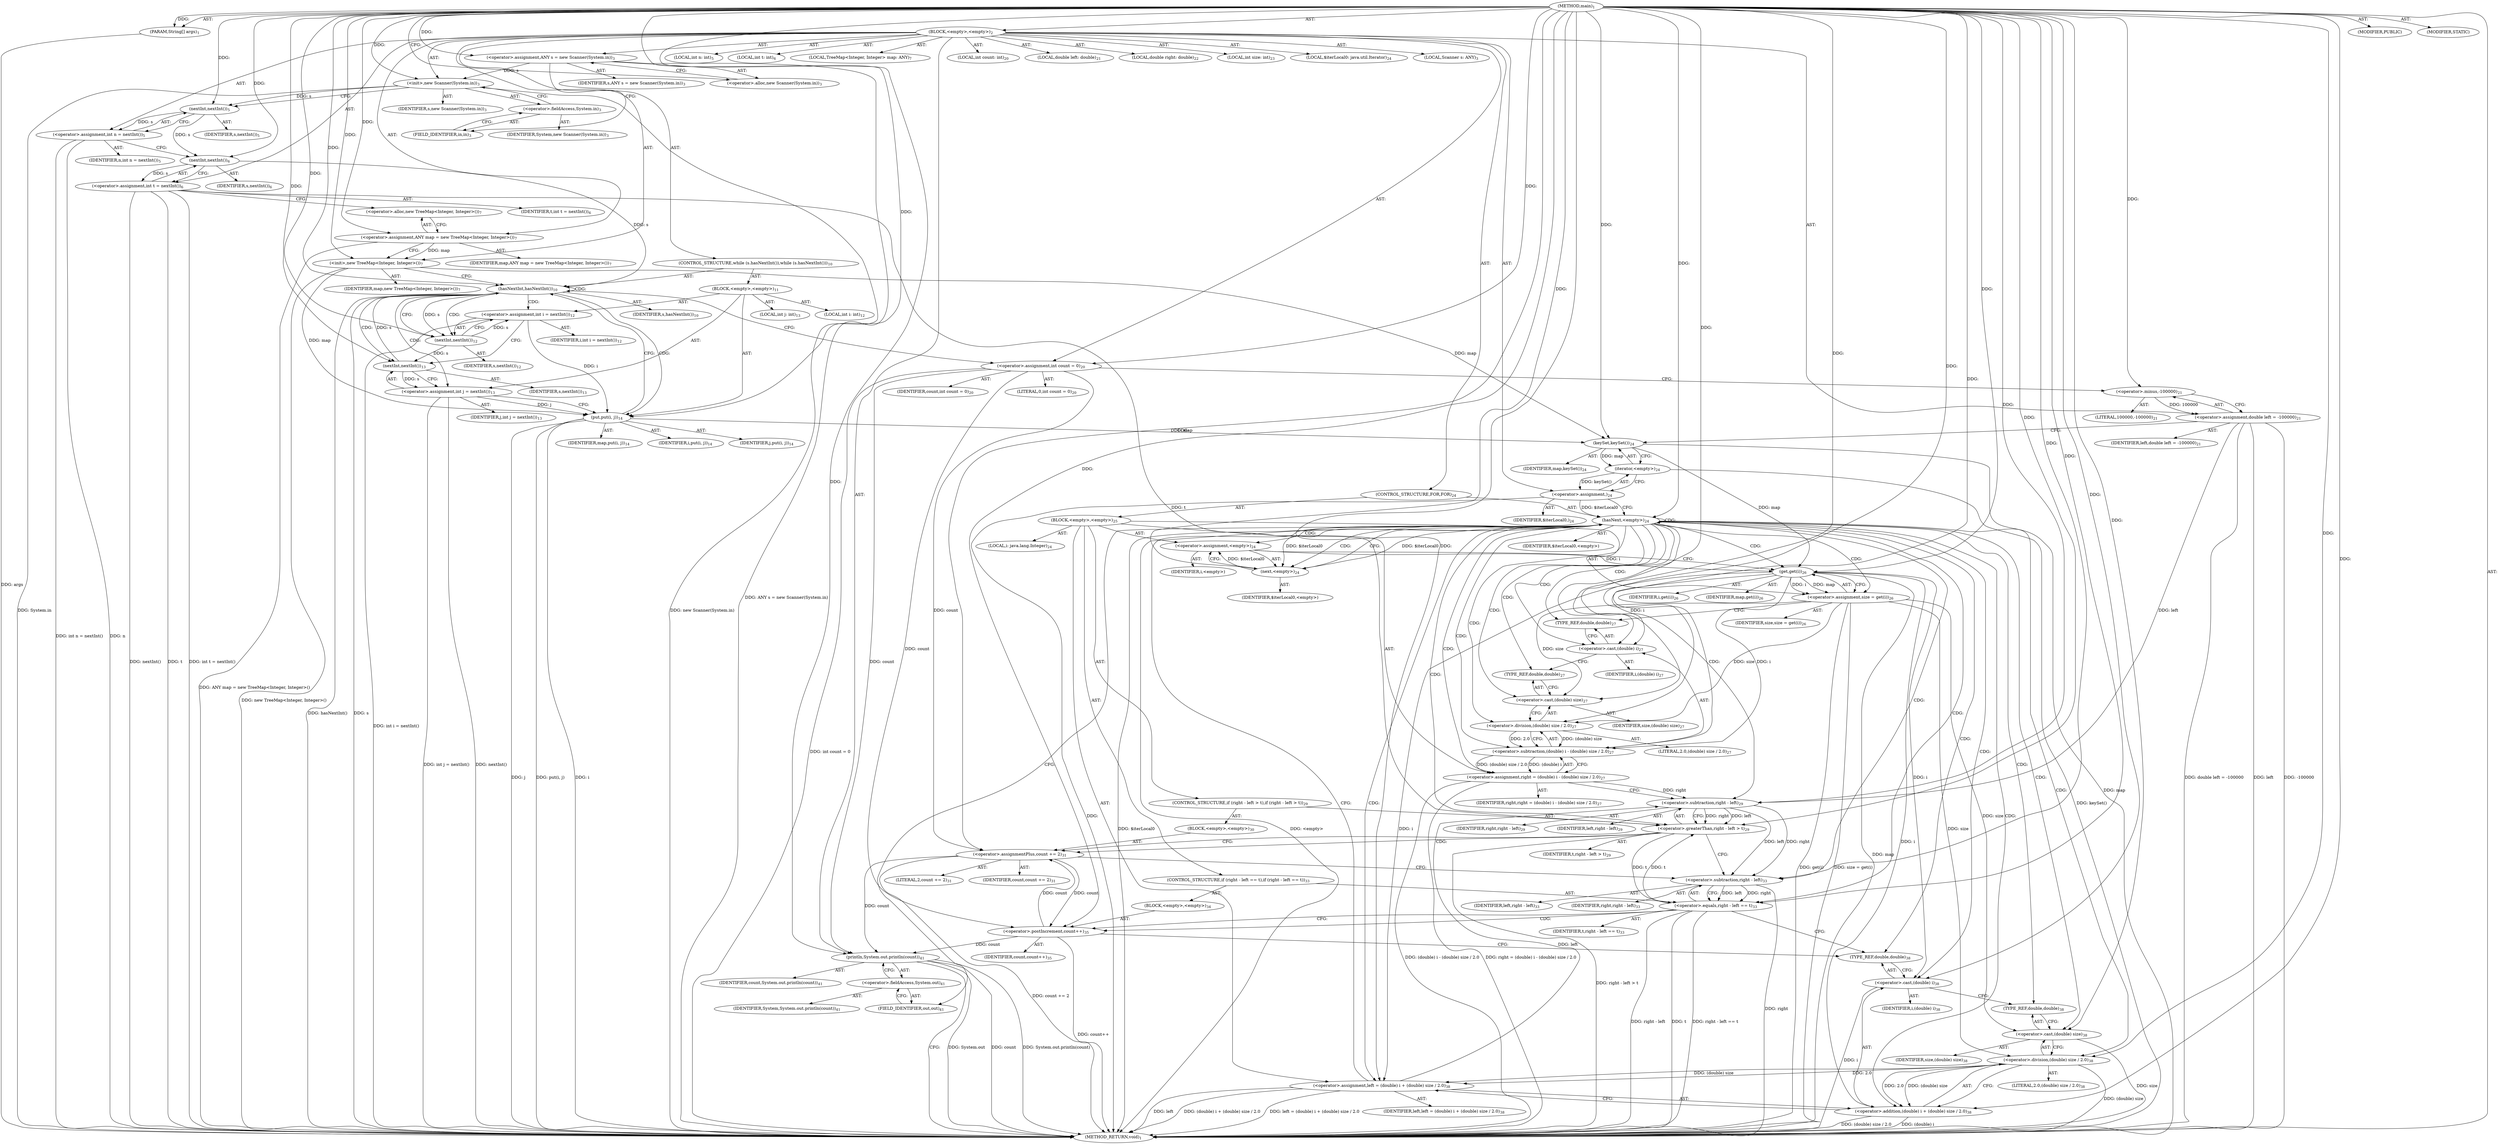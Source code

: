 digraph "main" {  
"21" [label = <(METHOD,main)<SUB>1</SUB>> ]
"22" [label = <(PARAM,String[] args)<SUB>1</SUB>> ]
"23" [label = <(BLOCK,&lt;empty&gt;,&lt;empty&gt;)<SUB>2</SUB>> ]
"4" [label = <(LOCAL,Scanner s: ANY)<SUB>3</SUB>> ]
"24" [label = <(&lt;operator&gt;.assignment,ANY s = new Scanner(System.in))<SUB>3</SUB>> ]
"25" [label = <(IDENTIFIER,s,ANY s = new Scanner(System.in))<SUB>3</SUB>> ]
"26" [label = <(&lt;operator&gt;.alloc,new Scanner(System.in))<SUB>3</SUB>> ]
"27" [label = <(&lt;init&gt;,new Scanner(System.in))<SUB>3</SUB>> ]
"3" [label = <(IDENTIFIER,s,new Scanner(System.in))<SUB>3</SUB>> ]
"28" [label = <(&lt;operator&gt;.fieldAccess,System.in)<SUB>3</SUB>> ]
"29" [label = <(IDENTIFIER,System,new Scanner(System.in))<SUB>3</SUB>> ]
"30" [label = <(FIELD_IDENTIFIER,in,in)<SUB>3</SUB>> ]
"31" [label = <(LOCAL,int n: int)<SUB>5</SUB>> ]
"32" [label = <(&lt;operator&gt;.assignment,int n = nextInt())<SUB>5</SUB>> ]
"33" [label = <(IDENTIFIER,n,int n = nextInt())<SUB>5</SUB>> ]
"34" [label = <(nextInt,nextInt())<SUB>5</SUB>> ]
"35" [label = <(IDENTIFIER,s,nextInt())<SUB>5</SUB>> ]
"36" [label = <(LOCAL,int t: int)<SUB>6</SUB>> ]
"37" [label = <(&lt;operator&gt;.assignment,int t = nextInt())<SUB>6</SUB>> ]
"38" [label = <(IDENTIFIER,t,int t = nextInt())<SUB>6</SUB>> ]
"39" [label = <(nextInt,nextInt())<SUB>6</SUB>> ]
"40" [label = <(IDENTIFIER,s,nextInt())<SUB>6</SUB>> ]
"6" [label = <(LOCAL,TreeMap&lt;Integer, Integer&gt; map: ANY)<SUB>7</SUB>> ]
"41" [label = <(&lt;operator&gt;.assignment,ANY map = new TreeMap&lt;Integer, Integer&gt;())<SUB>7</SUB>> ]
"42" [label = <(IDENTIFIER,map,ANY map = new TreeMap&lt;Integer, Integer&gt;())<SUB>7</SUB>> ]
"43" [label = <(&lt;operator&gt;.alloc,new TreeMap&lt;Integer, Integer&gt;())<SUB>7</SUB>> ]
"44" [label = <(&lt;init&gt;,new TreeMap&lt;Integer, Integer&gt;())<SUB>7</SUB>> ]
"5" [label = <(IDENTIFIER,map,new TreeMap&lt;Integer, Integer&gt;())<SUB>7</SUB>> ]
"45" [label = <(CONTROL_STRUCTURE,while (s.hasNextInt()),while (s.hasNextInt()))<SUB>10</SUB>> ]
"46" [label = <(hasNextInt,hasNextInt())<SUB>10</SUB>> ]
"47" [label = <(IDENTIFIER,s,hasNextInt())<SUB>10</SUB>> ]
"48" [label = <(BLOCK,&lt;empty&gt;,&lt;empty&gt;)<SUB>11</SUB>> ]
"49" [label = <(LOCAL,int i: int)<SUB>12</SUB>> ]
"50" [label = <(&lt;operator&gt;.assignment,int i = nextInt())<SUB>12</SUB>> ]
"51" [label = <(IDENTIFIER,i,int i = nextInt())<SUB>12</SUB>> ]
"52" [label = <(nextInt,nextInt())<SUB>12</SUB>> ]
"53" [label = <(IDENTIFIER,s,nextInt())<SUB>12</SUB>> ]
"54" [label = <(LOCAL,int j: int)<SUB>13</SUB>> ]
"55" [label = <(&lt;operator&gt;.assignment,int j = nextInt())<SUB>13</SUB>> ]
"56" [label = <(IDENTIFIER,j,int j = nextInt())<SUB>13</SUB>> ]
"57" [label = <(nextInt,nextInt())<SUB>13</SUB>> ]
"58" [label = <(IDENTIFIER,s,nextInt())<SUB>13</SUB>> ]
"59" [label = <(put,put(i, j))<SUB>14</SUB>> ]
"60" [label = <(IDENTIFIER,map,put(i, j))<SUB>14</SUB>> ]
"61" [label = <(IDENTIFIER,i,put(i, j))<SUB>14</SUB>> ]
"62" [label = <(IDENTIFIER,j,put(i, j))<SUB>14</SUB>> ]
"63" [label = <(LOCAL,int count: int)<SUB>20</SUB>> ]
"64" [label = <(&lt;operator&gt;.assignment,int count = 0)<SUB>20</SUB>> ]
"65" [label = <(IDENTIFIER,count,int count = 0)<SUB>20</SUB>> ]
"66" [label = <(LITERAL,0,int count = 0)<SUB>20</SUB>> ]
"67" [label = <(LOCAL,double left: double)<SUB>21</SUB>> ]
"68" [label = <(&lt;operator&gt;.assignment,double left = -100000)<SUB>21</SUB>> ]
"69" [label = <(IDENTIFIER,left,double left = -100000)<SUB>21</SUB>> ]
"70" [label = <(&lt;operator&gt;.minus,-100000)<SUB>21</SUB>> ]
"71" [label = <(LITERAL,100000,-100000)<SUB>21</SUB>> ]
"72" [label = <(LOCAL,double right: double)<SUB>22</SUB>> ]
"73" [label = <(LOCAL,int size: int)<SUB>23</SUB>> ]
"74" [label = <(LOCAL,$iterLocal0: java.util.Iterator)<SUB>24</SUB>> ]
"75" [label = <(&lt;operator&gt;.assignment,)<SUB>24</SUB>> ]
"76" [label = <(IDENTIFIER,$iterLocal0,)<SUB>24</SUB>> ]
"77" [label = <(iterator,&lt;empty&gt;)<SUB>24</SUB>> ]
"78" [label = <(keySet,keySet())<SUB>24</SUB>> ]
"79" [label = <(IDENTIFIER,map,keySet())<SUB>24</SUB>> ]
"80" [label = <(CONTROL_STRUCTURE,FOR,FOR)<SUB>24</SUB>> ]
"81" [label = <(hasNext,&lt;empty&gt;)<SUB>24</SUB>> ]
"82" [label = <(IDENTIFIER,$iterLocal0,&lt;empty&gt;)> ]
"83" [label = <(BLOCK,&lt;empty&gt;,&lt;empty&gt;)<SUB>25</SUB>> ]
"84" [label = <(LOCAL,i: java.lang.Integer)<SUB>24</SUB>> ]
"85" [label = <(&lt;operator&gt;.assignment,&lt;empty&gt;)<SUB>24</SUB>> ]
"86" [label = <(IDENTIFIER,i,&lt;empty&gt;)> ]
"87" [label = <(next,&lt;empty&gt;)<SUB>24</SUB>> ]
"88" [label = <(IDENTIFIER,$iterLocal0,&lt;empty&gt;)> ]
"89" [label = <(&lt;operator&gt;.assignment,size = get(i))<SUB>26</SUB>> ]
"90" [label = <(IDENTIFIER,size,size = get(i))<SUB>26</SUB>> ]
"91" [label = <(get,get(i))<SUB>26</SUB>> ]
"92" [label = <(IDENTIFIER,map,get(i))<SUB>26</SUB>> ]
"93" [label = <(IDENTIFIER,i,get(i))<SUB>26</SUB>> ]
"94" [label = <(&lt;operator&gt;.assignment,right = (double) i - (double) size / 2.0)<SUB>27</SUB>> ]
"95" [label = <(IDENTIFIER,right,right = (double) i - (double) size / 2.0)<SUB>27</SUB>> ]
"96" [label = <(&lt;operator&gt;.subtraction,(double) i - (double) size / 2.0)<SUB>27</SUB>> ]
"97" [label = <(&lt;operator&gt;.cast,(double) i)<SUB>27</SUB>> ]
"98" [label = <(TYPE_REF,double,double)<SUB>27</SUB>> ]
"99" [label = <(IDENTIFIER,i,(double) i)<SUB>27</SUB>> ]
"100" [label = <(&lt;operator&gt;.division,(double) size / 2.0)<SUB>27</SUB>> ]
"101" [label = <(&lt;operator&gt;.cast,(double) size)<SUB>27</SUB>> ]
"102" [label = <(TYPE_REF,double,double)<SUB>27</SUB>> ]
"103" [label = <(IDENTIFIER,size,(double) size)<SUB>27</SUB>> ]
"104" [label = <(LITERAL,2.0,(double) size / 2.0)<SUB>27</SUB>> ]
"105" [label = <(CONTROL_STRUCTURE,if (right - left &gt; t),if (right - left &gt; t))<SUB>29</SUB>> ]
"106" [label = <(&lt;operator&gt;.greaterThan,right - left &gt; t)<SUB>29</SUB>> ]
"107" [label = <(&lt;operator&gt;.subtraction,right - left)<SUB>29</SUB>> ]
"108" [label = <(IDENTIFIER,right,right - left)<SUB>29</SUB>> ]
"109" [label = <(IDENTIFIER,left,right - left)<SUB>29</SUB>> ]
"110" [label = <(IDENTIFIER,t,right - left &gt; t)<SUB>29</SUB>> ]
"111" [label = <(BLOCK,&lt;empty&gt;,&lt;empty&gt;)<SUB>30</SUB>> ]
"112" [label = <(&lt;operator&gt;.assignmentPlus,count += 2)<SUB>31</SUB>> ]
"113" [label = <(IDENTIFIER,count,count += 2)<SUB>31</SUB>> ]
"114" [label = <(LITERAL,2,count += 2)<SUB>31</SUB>> ]
"115" [label = <(CONTROL_STRUCTURE,if (right - left == t),if (right - left == t))<SUB>33</SUB>> ]
"116" [label = <(&lt;operator&gt;.equals,right - left == t)<SUB>33</SUB>> ]
"117" [label = <(&lt;operator&gt;.subtraction,right - left)<SUB>33</SUB>> ]
"118" [label = <(IDENTIFIER,right,right - left)<SUB>33</SUB>> ]
"119" [label = <(IDENTIFIER,left,right - left)<SUB>33</SUB>> ]
"120" [label = <(IDENTIFIER,t,right - left == t)<SUB>33</SUB>> ]
"121" [label = <(BLOCK,&lt;empty&gt;,&lt;empty&gt;)<SUB>34</SUB>> ]
"122" [label = <(&lt;operator&gt;.postIncrement,count++)<SUB>35</SUB>> ]
"123" [label = <(IDENTIFIER,count,count++)<SUB>35</SUB>> ]
"124" [label = <(&lt;operator&gt;.assignment,left = (double) i + (double) size / 2.0)<SUB>38</SUB>> ]
"125" [label = <(IDENTIFIER,left,left = (double) i + (double) size / 2.0)<SUB>38</SUB>> ]
"126" [label = <(&lt;operator&gt;.addition,(double) i + (double) size / 2.0)<SUB>38</SUB>> ]
"127" [label = <(&lt;operator&gt;.cast,(double) i)<SUB>38</SUB>> ]
"128" [label = <(TYPE_REF,double,double)<SUB>38</SUB>> ]
"129" [label = <(IDENTIFIER,i,(double) i)<SUB>38</SUB>> ]
"130" [label = <(&lt;operator&gt;.division,(double) size / 2.0)<SUB>38</SUB>> ]
"131" [label = <(&lt;operator&gt;.cast,(double) size)<SUB>38</SUB>> ]
"132" [label = <(TYPE_REF,double,double)<SUB>38</SUB>> ]
"133" [label = <(IDENTIFIER,size,(double) size)<SUB>38</SUB>> ]
"134" [label = <(LITERAL,2.0,(double) size / 2.0)<SUB>38</SUB>> ]
"135" [label = <(println,System.out.println(count))<SUB>41</SUB>> ]
"136" [label = <(&lt;operator&gt;.fieldAccess,System.out)<SUB>41</SUB>> ]
"137" [label = <(IDENTIFIER,System,System.out.println(count))<SUB>41</SUB>> ]
"138" [label = <(FIELD_IDENTIFIER,out,out)<SUB>41</SUB>> ]
"139" [label = <(IDENTIFIER,count,System.out.println(count))<SUB>41</SUB>> ]
"140" [label = <(MODIFIER,PUBLIC)> ]
"141" [label = <(MODIFIER,STATIC)> ]
"142" [label = <(METHOD_RETURN,void)<SUB>1</SUB>> ]
  "21" -> "22"  [ label = "AST: "] 
  "21" -> "23"  [ label = "AST: "] 
  "21" -> "140"  [ label = "AST: "] 
  "21" -> "141"  [ label = "AST: "] 
  "21" -> "142"  [ label = "AST: "] 
  "23" -> "4"  [ label = "AST: "] 
  "23" -> "24"  [ label = "AST: "] 
  "23" -> "27"  [ label = "AST: "] 
  "23" -> "31"  [ label = "AST: "] 
  "23" -> "32"  [ label = "AST: "] 
  "23" -> "36"  [ label = "AST: "] 
  "23" -> "37"  [ label = "AST: "] 
  "23" -> "6"  [ label = "AST: "] 
  "23" -> "41"  [ label = "AST: "] 
  "23" -> "44"  [ label = "AST: "] 
  "23" -> "45"  [ label = "AST: "] 
  "23" -> "63"  [ label = "AST: "] 
  "23" -> "64"  [ label = "AST: "] 
  "23" -> "67"  [ label = "AST: "] 
  "23" -> "68"  [ label = "AST: "] 
  "23" -> "72"  [ label = "AST: "] 
  "23" -> "73"  [ label = "AST: "] 
  "23" -> "74"  [ label = "AST: "] 
  "23" -> "75"  [ label = "AST: "] 
  "23" -> "80"  [ label = "AST: "] 
  "23" -> "135"  [ label = "AST: "] 
  "24" -> "25"  [ label = "AST: "] 
  "24" -> "26"  [ label = "AST: "] 
  "27" -> "3"  [ label = "AST: "] 
  "27" -> "28"  [ label = "AST: "] 
  "28" -> "29"  [ label = "AST: "] 
  "28" -> "30"  [ label = "AST: "] 
  "32" -> "33"  [ label = "AST: "] 
  "32" -> "34"  [ label = "AST: "] 
  "34" -> "35"  [ label = "AST: "] 
  "37" -> "38"  [ label = "AST: "] 
  "37" -> "39"  [ label = "AST: "] 
  "39" -> "40"  [ label = "AST: "] 
  "41" -> "42"  [ label = "AST: "] 
  "41" -> "43"  [ label = "AST: "] 
  "44" -> "5"  [ label = "AST: "] 
  "45" -> "46"  [ label = "AST: "] 
  "45" -> "48"  [ label = "AST: "] 
  "46" -> "47"  [ label = "AST: "] 
  "48" -> "49"  [ label = "AST: "] 
  "48" -> "50"  [ label = "AST: "] 
  "48" -> "54"  [ label = "AST: "] 
  "48" -> "55"  [ label = "AST: "] 
  "48" -> "59"  [ label = "AST: "] 
  "50" -> "51"  [ label = "AST: "] 
  "50" -> "52"  [ label = "AST: "] 
  "52" -> "53"  [ label = "AST: "] 
  "55" -> "56"  [ label = "AST: "] 
  "55" -> "57"  [ label = "AST: "] 
  "57" -> "58"  [ label = "AST: "] 
  "59" -> "60"  [ label = "AST: "] 
  "59" -> "61"  [ label = "AST: "] 
  "59" -> "62"  [ label = "AST: "] 
  "64" -> "65"  [ label = "AST: "] 
  "64" -> "66"  [ label = "AST: "] 
  "68" -> "69"  [ label = "AST: "] 
  "68" -> "70"  [ label = "AST: "] 
  "70" -> "71"  [ label = "AST: "] 
  "75" -> "76"  [ label = "AST: "] 
  "75" -> "77"  [ label = "AST: "] 
  "77" -> "78"  [ label = "AST: "] 
  "78" -> "79"  [ label = "AST: "] 
  "80" -> "81"  [ label = "AST: "] 
  "80" -> "83"  [ label = "AST: "] 
  "81" -> "82"  [ label = "AST: "] 
  "83" -> "84"  [ label = "AST: "] 
  "83" -> "85"  [ label = "AST: "] 
  "83" -> "89"  [ label = "AST: "] 
  "83" -> "94"  [ label = "AST: "] 
  "83" -> "105"  [ label = "AST: "] 
  "83" -> "115"  [ label = "AST: "] 
  "83" -> "124"  [ label = "AST: "] 
  "85" -> "86"  [ label = "AST: "] 
  "85" -> "87"  [ label = "AST: "] 
  "87" -> "88"  [ label = "AST: "] 
  "89" -> "90"  [ label = "AST: "] 
  "89" -> "91"  [ label = "AST: "] 
  "91" -> "92"  [ label = "AST: "] 
  "91" -> "93"  [ label = "AST: "] 
  "94" -> "95"  [ label = "AST: "] 
  "94" -> "96"  [ label = "AST: "] 
  "96" -> "97"  [ label = "AST: "] 
  "96" -> "100"  [ label = "AST: "] 
  "97" -> "98"  [ label = "AST: "] 
  "97" -> "99"  [ label = "AST: "] 
  "100" -> "101"  [ label = "AST: "] 
  "100" -> "104"  [ label = "AST: "] 
  "101" -> "102"  [ label = "AST: "] 
  "101" -> "103"  [ label = "AST: "] 
  "105" -> "106"  [ label = "AST: "] 
  "105" -> "111"  [ label = "AST: "] 
  "106" -> "107"  [ label = "AST: "] 
  "106" -> "110"  [ label = "AST: "] 
  "107" -> "108"  [ label = "AST: "] 
  "107" -> "109"  [ label = "AST: "] 
  "111" -> "112"  [ label = "AST: "] 
  "112" -> "113"  [ label = "AST: "] 
  "112" -> "114"  [ label = "AST: "] 
  "115" -> "116"  [ label = "AST: "] 
  "115" -> "121"  [ label = "AST: "] 
  "116" -> "117"  [ label = "AST: "] 
  "116" -> "120"  [ label = "AST: "] 
  "117" -> "118"  [ label = "AST: "] 
  "117" -> "119"  [ label = "AST: "] 
  "121" -> "122"  [ label = "AST: "] 
  "122" -> "123"  [ label = "AST: "] 
  "124" -> "125"  [ label = "AST: "] 
  "124" -> "126"  [ label = "AST: "] 
  "126" -> "127"  [ label = "AST: "] 
  "126" -> "130"  [ label = "AST: "] 
  "127" -> "128"  [ label = "AST: "] 
  "127" -> "129"  [ label = "AST: "] 
  "130" -> "131"  [ label = "AST: "] 
  "130" -> "134"  [ label = "AST: "] 
  "131" -> "132"  [ label = "AST: "] 
  "131" -> "133"  [ label = "AST: "] 
  "135" -> "136"  [ label = "AST: "] 
  "135" -> "139"  [ label = "AST: "] 
  "136" -> "137"  [ label = "AST: "] 
  "136" -> "138"  [ label = "AST: "] 
  "24" -> "30"  [ label = "CFG: "] 
  "27" -> "34"  [ label = "CFG: "] 
  "32" -> "39"  [ label = "CFG: "] 
  "37" -> "43"  [ label = "CFG: "] 
  "41" -> "44"  [ label = "CFG: "] 
  "44" -> "46"  [ label = "CFG: "] 
  "64" -> "70"  [ label = "CFG: "] 
  "68" -> "78"  [ label = "CFG: "] 
  "75" -> "81"  [ label = "CFG: "] 
  "135" -> "142"  [ label = "CFG: "] 
  "26" -> "24"  [ label = "CFG: "] 
  "28" -> "27"  [ label = "CFG: "] 
  "34" -> "32"  [ label = "CFG: "] 
  "39" -> "37"  [ label = "CFG: "] 
  "43" -> "41"  [ label = "CFG: "] 
  "46" -> "52"  [ label = "CFG: "] 
  "46" -> "64"  [ label = "CFG: "] 
  "70" -> "68"  [ label = "CFG: "] 
  "77" -> "75"  [ label = "CFG: "] 
  "81" -> "87"  [ label = "CFG: "] 
  "81" -> "138"  [ label = "CFG: "] 
  "136" -> "135"  [ label = "CFG: "] 
  "30" -> "28"  [ label = "CFG: "] 
  "50" -> "57"  [ label = "CFG: "] 
  "55" -> "59"  [ label = "CFG: "] 
  "59" -> "46"  [ label = "CFG: "] 
  "78" -> "77"  [ label = "CFG: "] 
  "85" -> "91"  [ label = "CFG: "] 
  "89" -> "98"  [ label = "CFG: "] 
  "94" -> "107"  [ label = "CFG: "] 
  "124" -> "81"  [ label = "CFG: "] 
  "138" -> "136"  [ label = "CFG: "] 
  "52" -> "50"  [ label = "CFG: "] 
  "57" -> "55"  [ label = "CFG: "] 
  "87" -> "85"  [ label = "CFG: "] 
  "91" -> "89"  [ label = "CFG: "] 
  "96" -> "94"  [ label = "CFG: "] 
  "106" -> "112"  [ label = "CFG: "] 
  "106" -> "117"  [ label = "CFG: "] 
  "116" -> "122"  [ label = "CFG: "] 
  "116" -> "128"  [ label = "CFG: "] 
  "126" -> "124"  [ label = "CFG: "] 
  "97" -> "102"  [ label = "CFG: "] 
  "100" -> "96"  [ label = "CFG: "] 
  "107" -> "106"  [ label = "CFG: "] 
  "112" -> "117"  [ label = "CFG: "] 
  "117" -> "116"  [ label = "CFG: "] 
  "122" -> "128"  [ label = "CFG: "] 
  "127" -> "132"  [ label = "CFG: "] 
  "130" -> "126"  [ label = "CFG: "] 
  "98" -> "97"  [ label = "CFG: "] 
  "101" -> "100"  [ label = "CFG: "] 
  "128" -> "127"  [ label = "CFG: "] 
  "131" -> "130"  [ label = "CFG: "] 
  "102" -> "101"  [ label = "CFG: "] 
  "132" -> "131"  [ label = "CFG: "] 
  "21" -> "26"  [ label = "CFG: "] 
  "22" -> "142"  [ label = "DDG: args"] 
  "24" -> "142"  [ label = "DDG: ANY s = new Scanner(System.in)"] 
  "27" -> "142"  [ label = "DDG: System.in"] 
  "27" -> "142"  [ label = "DDG: new Scanner(System.in)"] 
  "32" -> "142"  [ label = "DDG: n"] 
  "32" -> "142"  [ label = "DDG: int n = nextInt()"] 
  "37" -> "142"  [ label = "DDG: t"] 
  "37" -> "142"  [ label = "DDG: nextInt()"] 
  "37" -> "142"  [ label = "DDG: int t = nextInt()"] 
  "41" -> "142"  [ label = "DDG: ANY map = new TreeMap&lt;Integer, Integer&gt;()"] 
  "44" -> "142"  [ label = "DDG: new TreeMap&lt;Integer, Integer&gt;()"] 
  "46" -> "142"  [ label = "DDG: s"] 
  "46" -> "142"  [ label = "DDG: hasNextInt()"] 
  "64" -> "142"  [ label = "DDG: int count = 0"] 
  "68" -> "142"  [ label = "DDG: left"] 
  "68" -> "142"  [ label = "DDG: -100000"] 
  "68" -> "142"  [ label = "DDG: double left = -100000"] 
  "78" -> "142"  [ label = "DDG: map"] 
  "77" -> "142"  [ label = "DDG: keySet()"] 
  "75" -> "142"  [ label = "DDG: "] 
  "81" -> "142"  [ label = "DDG: $iterLocal0"] 
  "81" -> "142"  [ label = "DDG: &lt;empty&gt;"] 
  "135" -> "142"  [ label = "DDG: System.out"] 
  "135" -> "142"  [ label = "DDG: count"] 
  "135" -> "142"  [ label = "DDG: System.out.println(count)"] 
  "91" -> "142"  [ label = "DDG: map"] 
  "89" -> "142"  [ label = "DDG: get(i)"] 
  "89" -> "142"  [ label = "DDG: size = get(i)"] 
  "94" -> "142"  [ label = "DDG: (double) i - (double) size / 2.0"] 
  "94" -> "142"  [ label = "DDG: right = (double) i - (double) size / 2.0"] 
  "106" -> "142"  [ label = "DDG: right - left &gt; t"] 
  "112" -> "142"  [ label = "DDG: count += 2"] 
  "117" -> "142"  [ label = "DDG: right"] 
  "116" -> "142"  [ label = "DDG: right - left"] 
  "116" -> "142"  [ label = "DDG: t"] 
  "116" -> "142"  [ label = "DDG: right - left == t"] 
  "122" -> "142"  [ label = "DDG: count++"] 
  "124" -> "142"  [ label = "DDG: left"] 
  "127" -> "142"  [ label = "DDG: i"] 
  "126" -> "142"  [ label = "DDG: (double) i"] 
  "131" -> "142"  [ label = "DDG: size"] 
  "130" -> "142"  [ label = "DDG: (double) size"] 
  "126" -> "142"  [ label = "DDG: (double) size / 2.0"] 
  "124" -> "142"  [ label = "DDG: (double) i + (double) size / 2.0"] 
  "124" -> "142"  [ label = "DDG: left = (double) i + (double) size / 2.0"] 
  "50" -> "142"  [ label = "DDG: int i = nextInt()"] 
  "55" -> "142"  [ label = "DDG: nextInt()"] 
  "55" -> "142"  [ label = "DDG: int j = nextInt()"] 
  "59" -> "142"  [ label = "DDG: i"] 
  "59" -> "142"  [ label = "DDG: j"] 
  "59" -> "142"  [ label = "DDG: put(i, j)"] 
  "21" -> "22"  [ label = "DDG: "] 
  "21" -> "24"  [ label = "DDG: "] 
  "34" -> "32"  [ label = "DDG: s"] 
  "39" -> "37"  [ label = "DDG: s"] 
  "21" -> "41"  [ label = "DDG: "] 
  "21" -> "64"  [ label = "DDG: "] 
  "70" -> "68"  [ label = "DDG: 100000"] 
  "77" -> "75"  [ label = "DDG: keySet()"] 
  "24" -> "27"  [ label = "DDG: s"] 
  "21" -> "27"  [ label = "DDG: "] 
  "41" -> "44"  [ label = "DDG: map"] 
  "21" -> "44"  [ label = "DDG: "] 
  "64" -> "135"  [ label = "DDG: count"] 
  "112" -> "135"  [ label = "DDG: count"] 
  "122" -> "135"  [ label = "DDG: count"] 
  "21" -> "135"  [ label = "DDG: "] 
  "27" -> "34"  [ label = "DDG: s"] 
  "21" -> "34"  [ label = "DDG: "] 
  "34" -> "39"  [ label = "DDG: s"] 
  "21" -> "39"  [ label = "DDG: "] 
  "39" -> "46"  [ label = "DDG: s"] 
  "57" -> "46"  [ label = "DDG: s"] 
  "21" -> "46"  [ label = "DDG: "] 
  "52" -> "50"  [ label = "DDG: s"] 
  "57" -> "55"  [ label = "DDG: s"] 
  "21" -> "70"  [ label = "DDG: "] 
  "78" -> "77"  [ label = "DDG: map"] 
  "75" -> "81"  [ label = "DDG: $iterLocal0"] 
  "87" -> "81"  [ label = "DDG: $iterLocal0"] 
  "21" -> "81"  [ label = "DDG: "] 
  "87" -> "85"  [ label = "DDG: $iterLocal0"] 
  "91" -> "89"  [ label = "DDG: map"] 
  "91" -> "89"  [ label = "DDG: i"] 
  "96" -> "94"  [ label = "DDG: (double) i"] 
  "96" -> "94"  [ label = "DDG: (double) size / 2.0"] 
  "21" -> "124"  [ label = "DDG: "] 
  "91" -> "124"  [ label = "DDG: i"] 
  "130" -> "124"  [ label = "DDG: (double) size"] 
  "130" -> "124"  [ label = "DDG: 2.0"] 
  "44" -> "59"  [ label = "DDG: map"] 
  "21" -> "59"  [ label = "DDG: "] 
  "50" -> "59"  [ label = "DDG: i"] 
  "55" -> "59"  [ label = "DDG: j"] 
  "44" -> "78"  [ label = "DDG: map"] 
  "59" -> "78"  [ label = "DDG: map"] 
  "21" -> "78"  [ label = "DDG: "] 
  "46" -> "52"  [ label = "DDG: s"] 
  "21" -> "52"  [ label = "DDG: "] 
  "52" -> "57"  [ label = "DDG: s"] 
  "21" -> "57"  [ label = "DDG: "] 
  "81" -> "87"  [ label = "DDG: $iterLocal0"] 
  "21" -> "87"  [ label = "DDG: "] 
  "78" -> "91"  [ label = "DDG: map"] 
  "21" -> "91"  [ label = "DDG: "] 
  "85" -> "91"  [ label = "DDG: i"] 
  "21" -> "96"  [ label = "DDG: "] 
  "91" -> "96"  [ label = "DDG: i"] 
  "100" -> "96"  [ label = "DDG: (double) size"] 
  "100" -> "96"  [ label = "DDG: 2.0"] 
  "107" -> "106"  [ label = "DDG: right"] 
  "107" -> "106"  [ label = "DDG: left"] 
  "37" -> "106"  [ label = "DDG: t"] 
  "116" -> "106"  [ label = "DDG: t"] 
  "21" -> "106"  [ label = "DDG: "] 
  "21" -> "112"  [ label = "DDG: "] 
  "117" -> "116"  [ label = "DDG: right"] 
  "117" -> "116"  [ label = "DDG: left"] 
  "106" -> "116"  [ label = "DDG: t"] 
  "21" -> "116"  [ label = "DDG: "] 
  "21" -> "126"  [ label = "DDG: "] 
  "91" -> "126"  [ label = "DDG: i"] 
  "130" -> "126"  [ label = "DDG: (double) size"] 
  "130" -> "126"  [ label = "DDG: 2.0"] 
  "21" -> "97"  [ label = "DDG: "] 
  "91" -> "97"  [ label = "DDG: i"] 
  "21" -> "100"  [ label = "DDG: "] 
  "89" -> "100"  [ label = "DDG: size"] 
  "94" -> "107"  [ label = "DDG: right"] 
  "21" -> "107"  [ label = "DDG: "] 
  "68" -> "107"  [ label = "DDG: left"] 
  "124" -> "107"  [ label = "DDG: left"] 
  "64" -> "112"  [ label = "DDG: count"] 
  "122" -> "112"  [ label = "DDG: count"] 
  "107" -> "117"  [ label = "DDG: right"] 
  "21" -> "117"  [ label = "DDG: "] 
  "107" -> "117"  [ label = "DDG: left"] 
  "64" -> "122"  [ label = "DDG: count"] 
  "112" -> "122"  [ label = "DDG: count"] 
  "21" -> "122"  [ label = "DDG: "] 
  "21" -> "127"  [ label = "DDG: "] 
  "91" -> "127"  [ label = "DDG: i"] 
  "21" -> "130"  [ label = "DDG: "] 
  "89" -> "130"  [ label = "DDG: size"] 
  "21" -> "101"  [ label = "DDG: "] 
  "89" -> "101"  [ label = "DDG: size"] 
  "21" -> "131"  [ label = "DDG: "] 
  "89" -> "131"  [ label = "DDG: size"] 
  "46" -> "57"  [ label = "CDG: "] 
  "46" -> "52"  [ label = "CDG: "] 
  "46" -> "46"  [ label = "CDG: "] 
  "46" -> "50"  [ label = "CDG: "] 
  "46" -> "59"  [ label = "CDG: "] 
  "46" -> "55"  [ label = "CDG: "] 
  "81" -> "107"  [ label = "CDG: "] 
  "81" -> "94"  [ label = "CDG: "] 
  "81" -> "96"  [ label = "CDG: "] 
  "81" -> "89"  [ label = "CDG: "] 
  "81" -> "98"  [ label = "CDG: "] 
  "81" -> "116"  [ label = "CDG: "] 
  "81" -> "128"  [ label = "CDG: "] 
  "81" -> "81"  [ label = "CDG: "] 
  "81" -> "102"  [ label = "CDG: "] 
  "81" -> "131"  [ label = "CDG: "] 
  "81" -> "85"  [ label = "CDG: "] 
  "81" -> "132"  [ label = "CDG: "] 
  "81" -> "106"  [ label = "CDG: "] 
  "81" -> "87"  [ label = "CDG: "] 
  "81" -> "97"  [ label = "CDG: "] 
  "81" -> "91"  [ label = "CDG: "] 
  "81" -> "101"  [ label = "CDG: "] 
  "81" -> "126"  [ label = "CDG: "] 
  "81" -> "130"  [ label = "CDG: "] 
  "81" -> "100"  [ label = "CDG: "] 
  "81" -> "117"  [ label = "CDG: "] 
  "81" -> "127"  [ label = "CDG: "] 
  "81" -> "124"  [ label = "CDG: "] 
  "106" -> "112"  [ label = "CDG: "] 
  "116" -> "122"  [ label = "CDG: "] 
}
